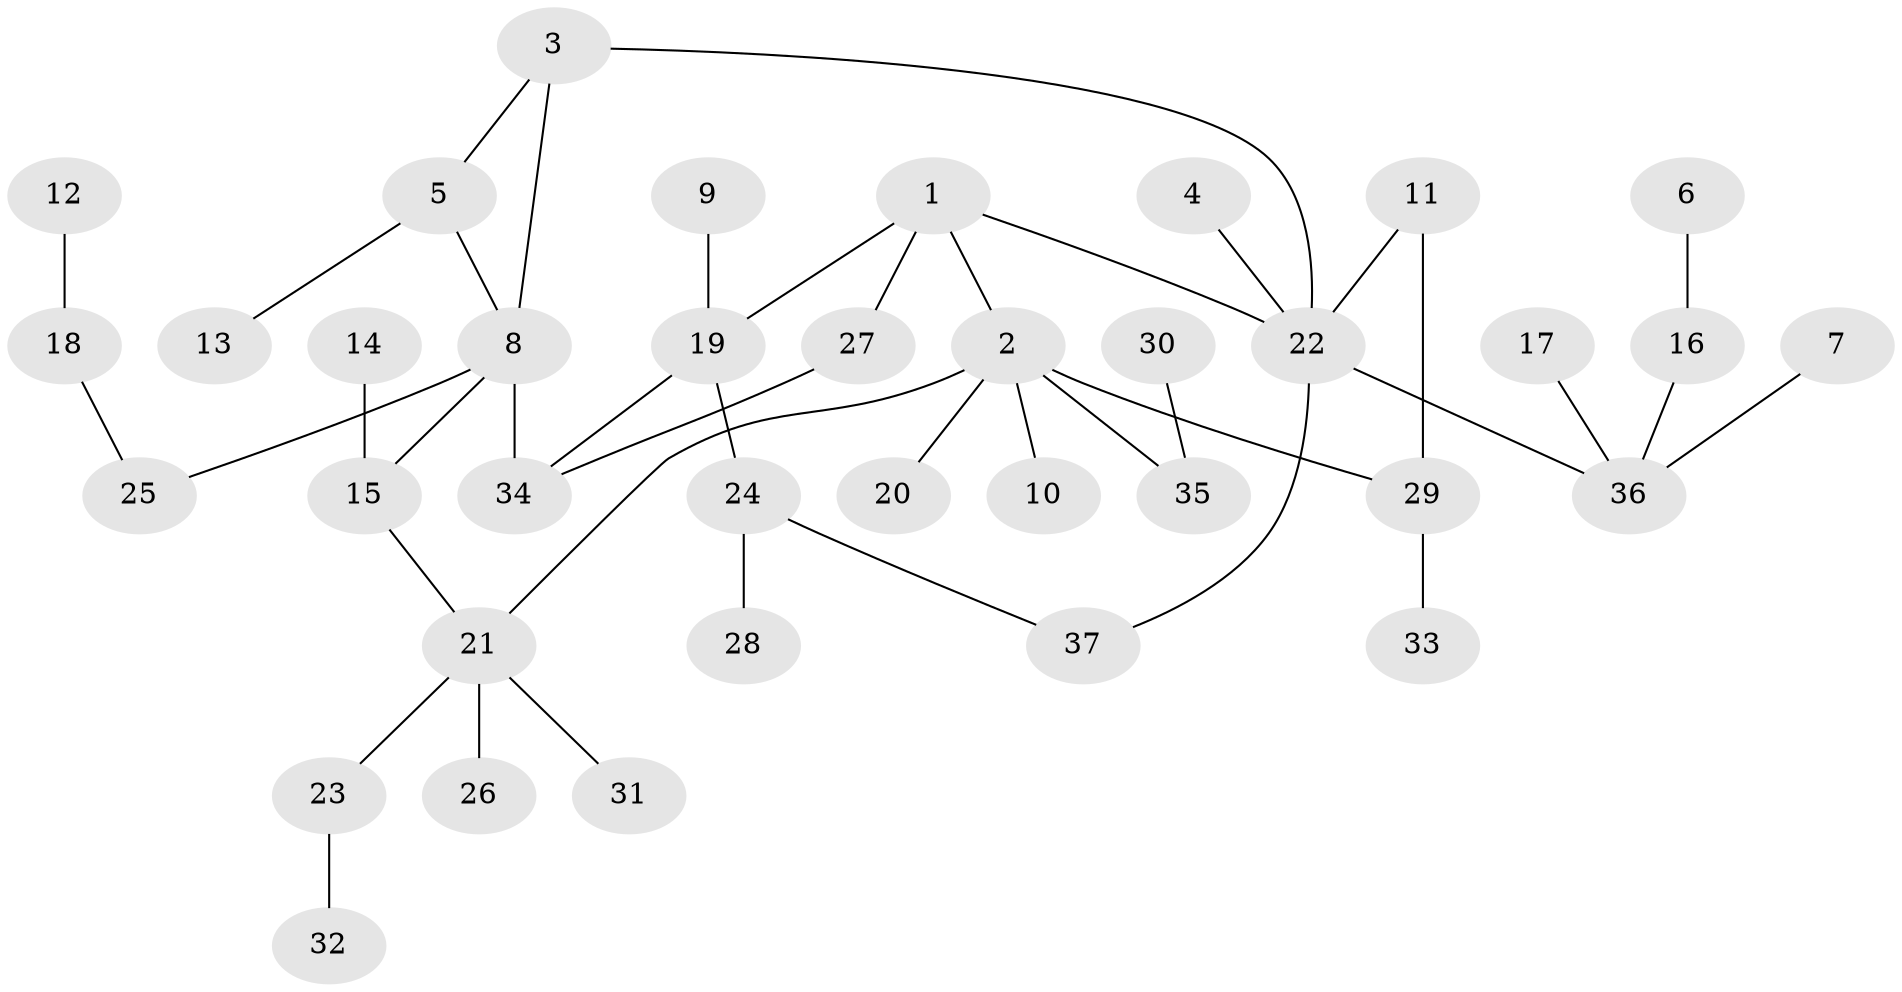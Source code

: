 // original degree distribution, {4: 0.1095890410958904, 2: 0.2328767123287671, 7: 0.0136986301369863, 3: 0.1917808219178082, 5: 0.0273972602739726, 1: 0.4246575342465753}
// Generated by graph-tools (version 1.1) at 2025/49/03/09/25 03:49:19]
// undirected, 37 vertices, 42 edges
graph export_dot {
graph [start="1"]
  node [color=gray90,style=filled];
  1;
  2;
  3;
  4;
  5;
  6;
  7;
  8;
  9;
  10;
  11;
  12;
  13;
  14;
  15;
  16;
  17;
  18;
  19;
  20;
  21;
  22;
  23;
  24;
  25;
  26;
  27;
  28;
  29;
  30;
  31;
  32;
  33;
  34;
  35;
  36;
  37;
  1 -- 2 [weight=1.0];
  1 -- 19 [weight=1.0];
  1 -- 22 [weight=1.0];
  1 -- 27 [weight=1.0];
  2 -- 10 [weight=1.0];
  2 -- 20 [weight=1.0];
  2 -- 21 [weight=1.0];
  2 -- 29 [weight=1.0];
  2 -- 35 [weight=1.0];
  3 -- 5 [weight=1.0];
  3 -- 8 [weight=1.0];
  3 -- 22 [weight=1.0];
  4 -- 22 [weight=1.0];
  5 -- 8 [weight=1.0];
  5 -- 13 [weight=1.0];
  6 -- 16 [weight=1.0];
  7 -- 36 [weight=1.0];
  8 -- 15 [weight=1.0];
  8 -- 25 [weight=1.0];
  8 -- 34 [weight=1.0];
  9 -- 19 [weight=1.0];
  11 -- 22 [weight=1.0];
  11 -- 29 [weight=1.0];
  12 -- 18 [weight=1.0];
  14 -- 15 [weight=1.0];
  15 -- 21 [weight=1.0];
  16 -- 36 [weight=1.0];
  17 -- 36 [weight=1.0];
  18 -- 25 [weight=1.0];
  19 -- 24 [weight=1.0];
  19 -- 34 [weight=1.0];
  21 -- 23 [weight=1.0];
  21 -- 26 [weight=1.0];
  21 -- 31 [weight=1.0];
  22 -- 36 [weight=1.0];
  22 -- 37 [weight=1.0];
  23 -- 32 [weight=1.0];
  24 -- 28 [weight=1.0];
  24 -- 37 [weight=1.0];
  27 -- 34 [weight=1.0];
  29 -- 33 [weight=1.0];
  30 -- 35 [weight=1.0];
}
